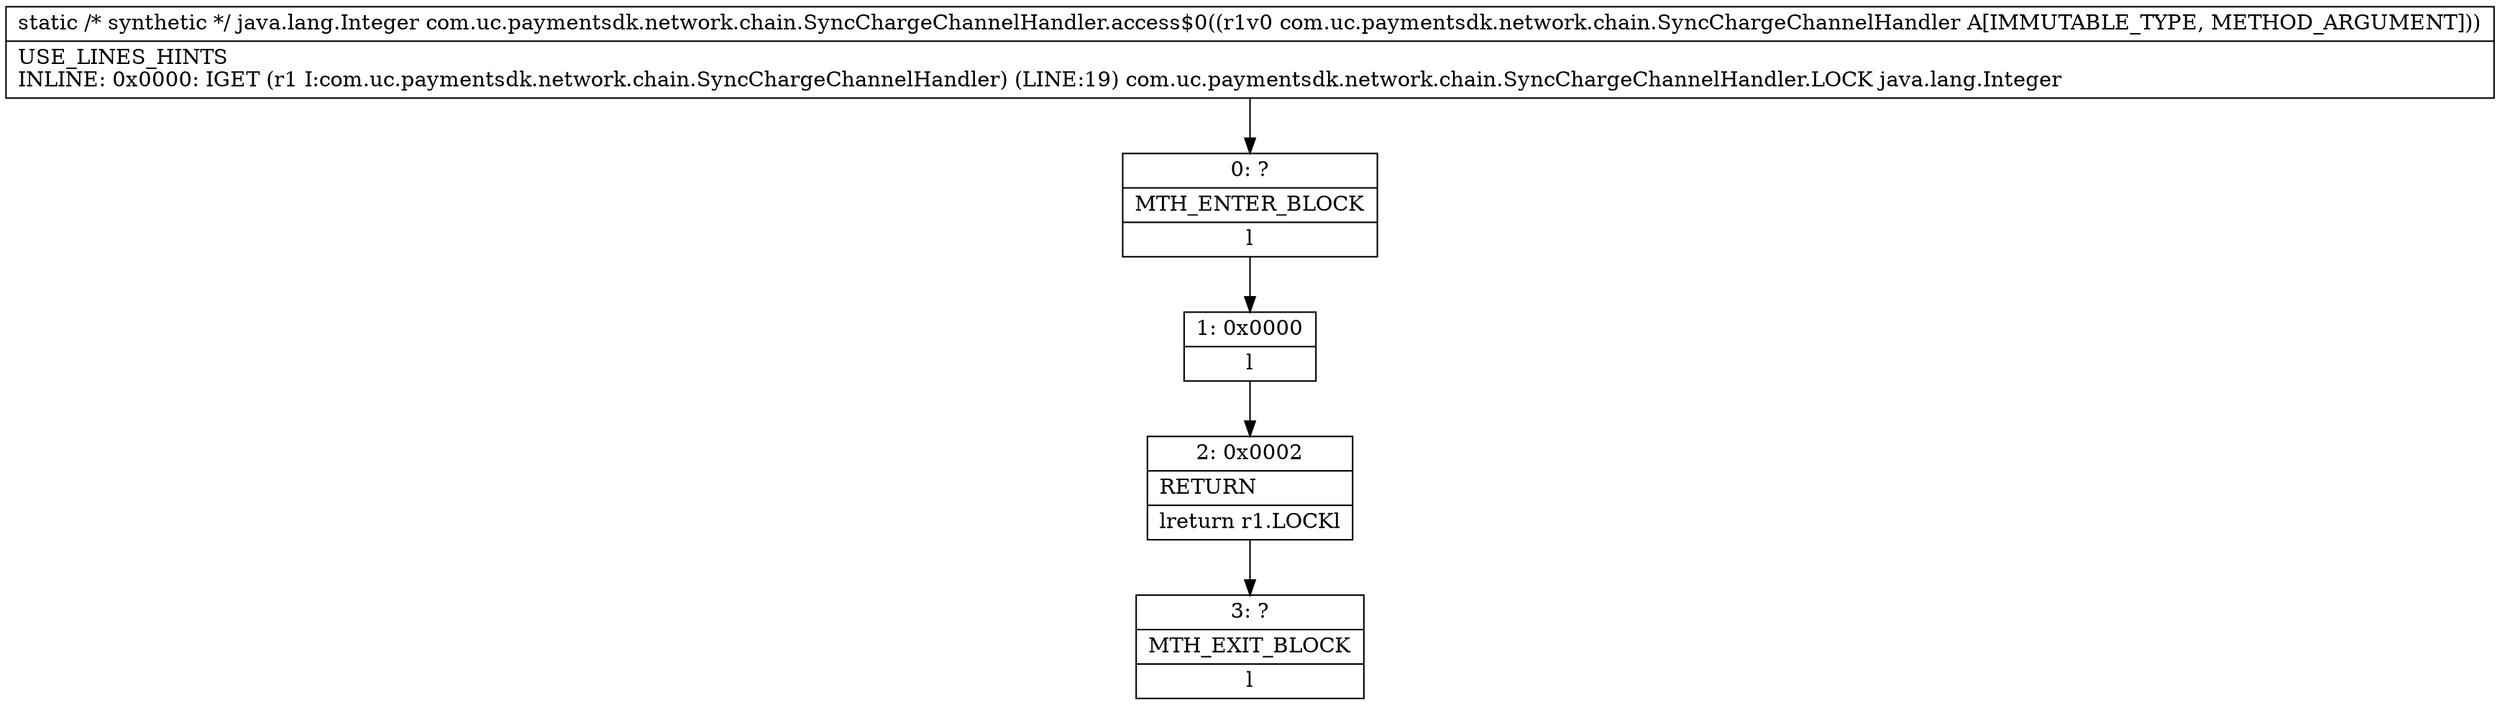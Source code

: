 digraph "CFG forcom.uc.paymentsdk.network.chain.SyncChargeChannelHandler.access$0(Lcom\/uc\/paymentsdk\/network\/chain\/SyncChargeChannelHandler;)Ljava\/lang\/Integer;" {
Node_0 [shape=record,label="{0\:\ ?|MTH_ENTER_BLOCK\l|l}"];
Node_1 [shape=record,label="{1\:\ 0x0000|l}"];
Node_2 [shape=record,label="{2\:\ 0x0002|RETURN\l|lreturn r1.LOCKl}"];
Node_3 [shape=record,label="{3\:\ ?|MTH_EXIT_BLOCK\l|l}"];
MethodNode[shape=record,label="{static \/* synthetic *\/ java.lang.Integer com.uc.paymentsdk.network.chain.SyncChargeChannelHandler.access$0((r1v0 com.uc.paymentsdk.network.chain.SyncChargeChannelHandler A[IMMUTABLE_TYPE, METHOD_ARGUMENT]))  | USE_LINES_HINTS\lINLINE: 0x0000: IGET (r1 I:com.uc.paymentsdk.network.chain.SyncChargeChannelHandler) (LINE:19) com.uc.paymentsdk.network.chain.SyncChargeChannelHandler.LOCK java.lang.Integer\l}"];
MethodNode -> Node_0;
Node_0 -> Node_1;
Node_1 -> Node_2;
Node_2 -> Node_3;
}


